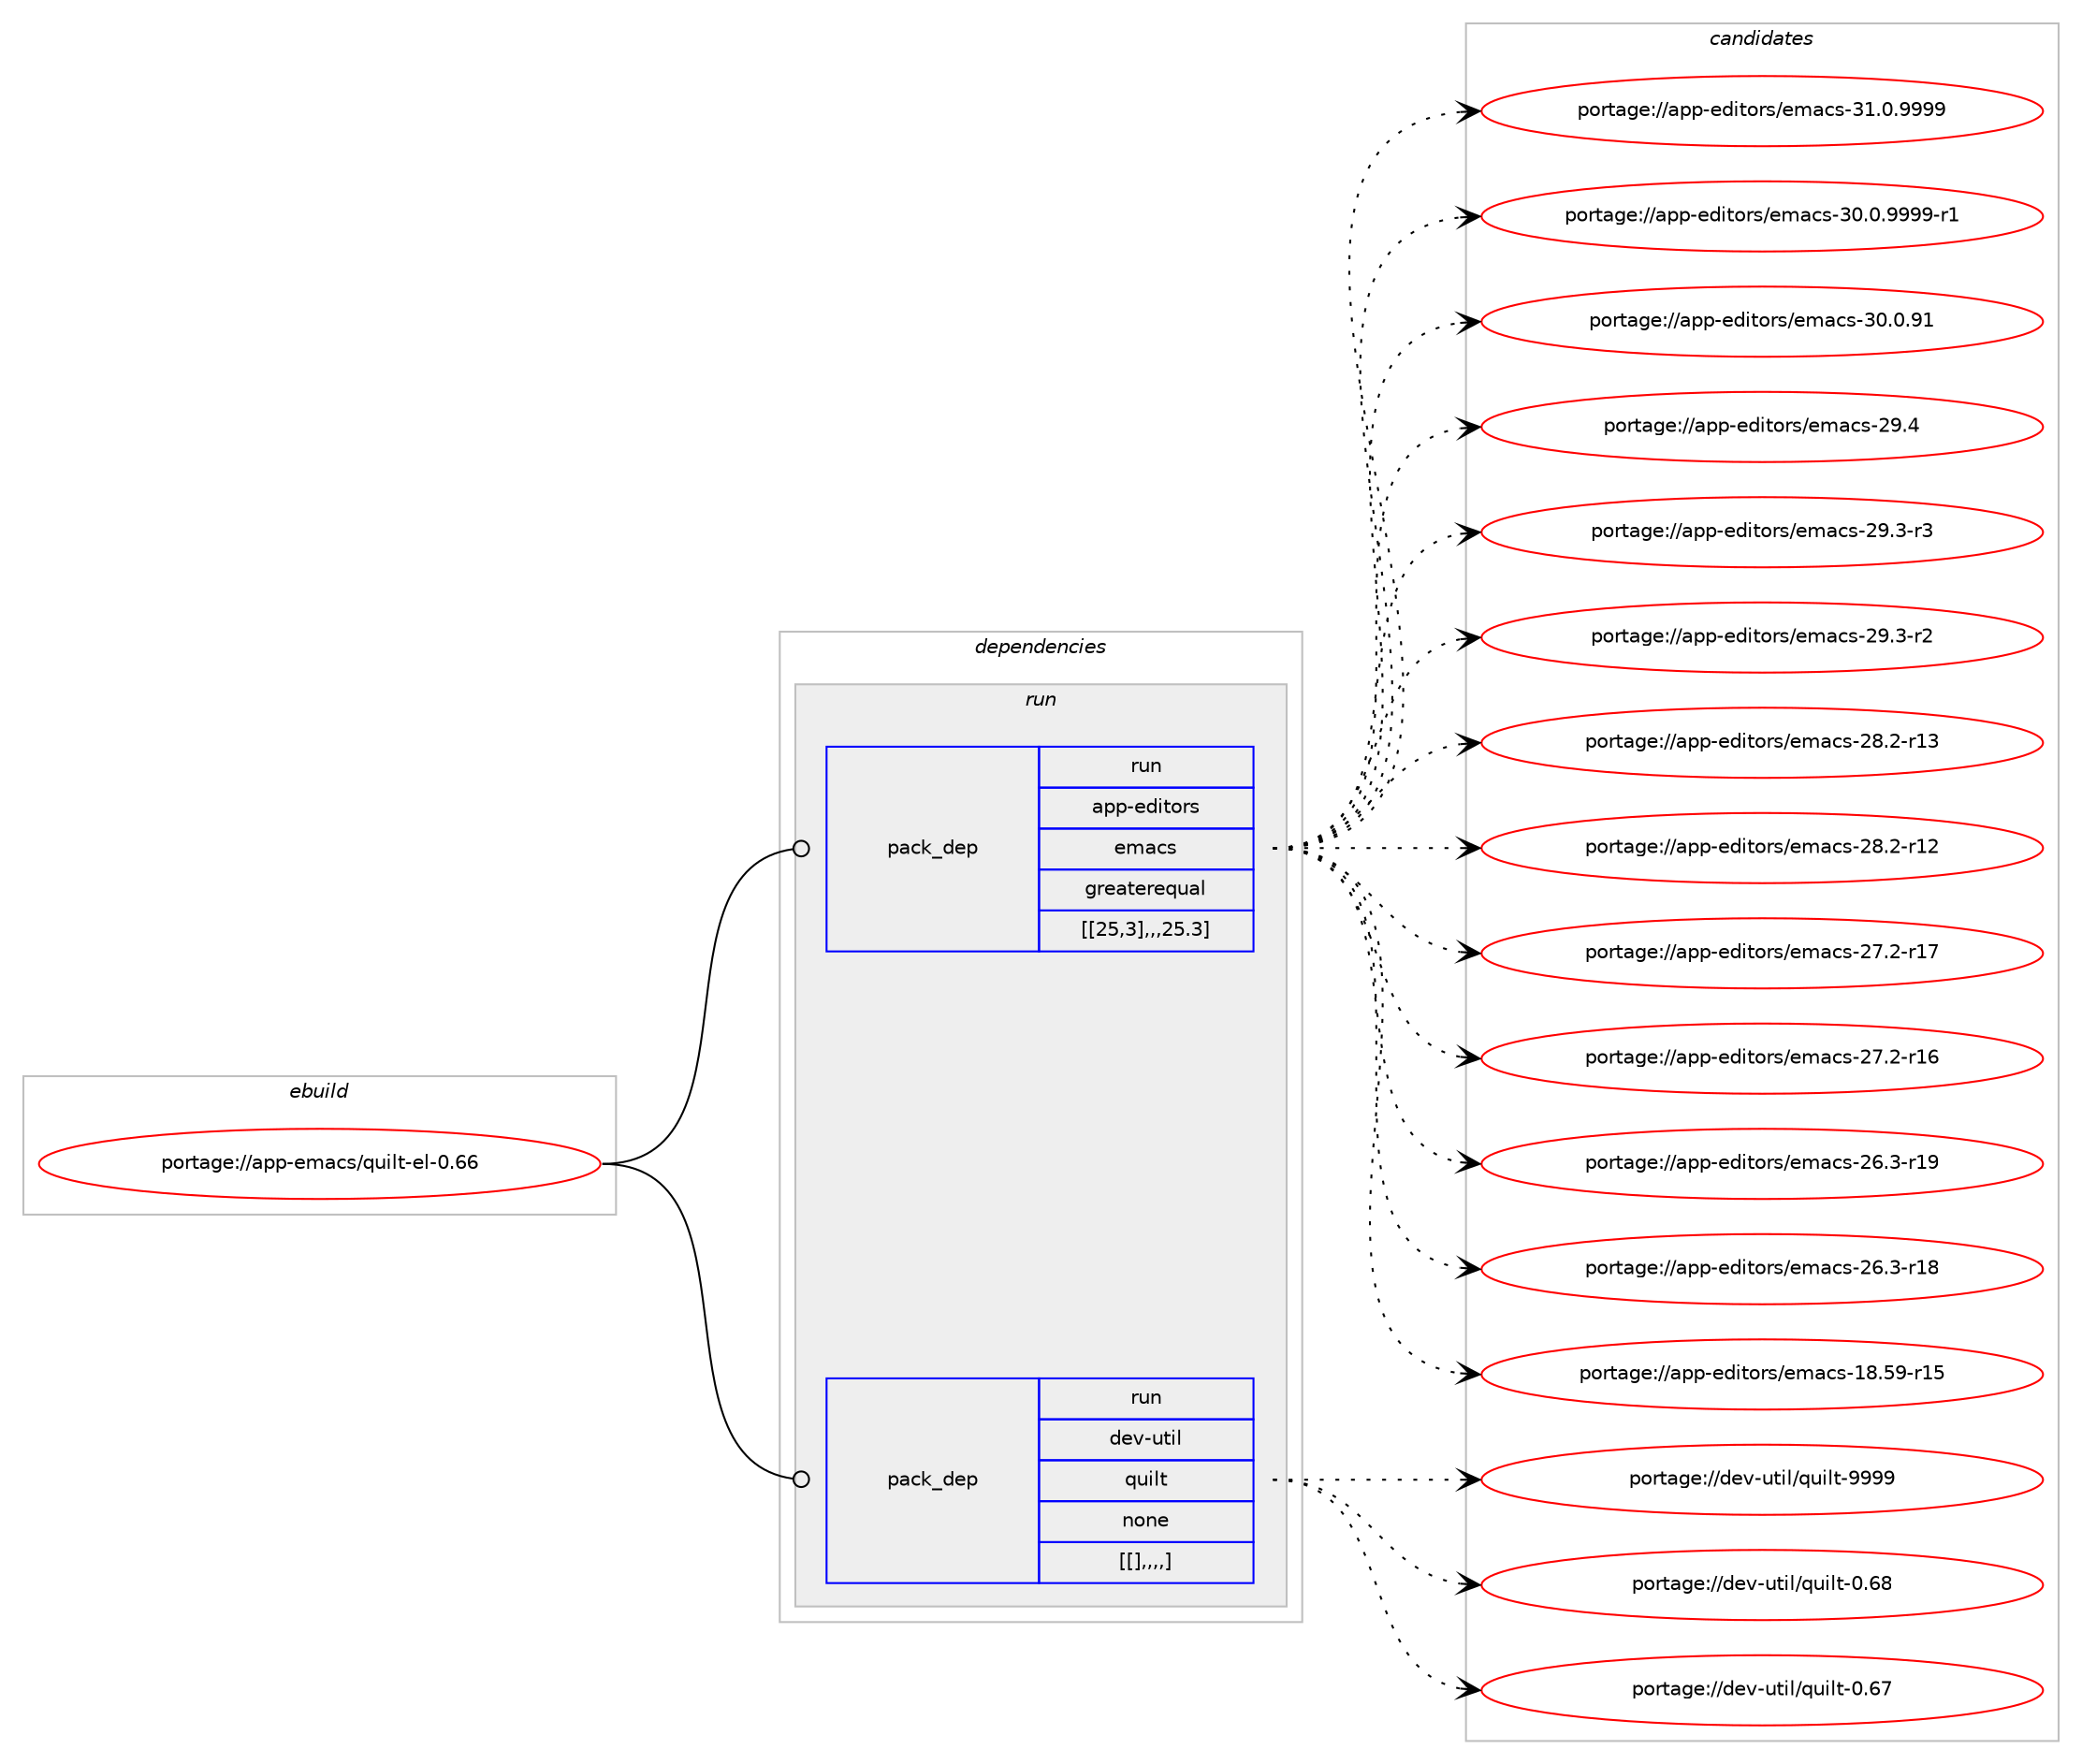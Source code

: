 digraph prolog {

# *************
# Graph options
# *************

newrank=true;
concentrate=true;
compound=true;
graph [rankdir=LR,fontname=Helvetica,fontsize=10,ranksep=1.5];#, ranksep=2.5, nodesep=0.2];
edge  [arrowhead=vee];
node  [fontname=Helvetica,fontsize=10];

# **********
# The ebuild
# **********

subgraph cluster_leftcol {
color=gray;
label=<<i>ebuild</i>>;
id [label="portage://app-emacs/quilt-el-0.66", color=red, width=4, href="../app-emacs/quilt-el-0.66.svg"];
}

# ****************
# The dependencies
# ****************

subgraph cluster_midcol {
color=gray;
label=<<i>dependencies</i>>;
subgraph cluster_compile {
fillcolor="#eeeeee";
style=filled;
label=<<i>compile</i>>;
}
subgraph cluster_compileandrun {
fillcolor="#eeeeee";
style=filled;
label=<<i>compile and run</i>>;
}
subgraph cluster_run {
fillcolor="#eeeeee";
style=filled;
label=<<i>run</i>>;
subgraph pack17057 {
dependency23616 [label=<<TABLE BORDER="0" CELLBORDER="1" CELLSPACING="0" CELLPADDING="4" WIDTH="220"><TR><TD ROWSPAN="6" CELLPADDING="30">pack_dep</TD></TR><TR><TD WIDTH="110">run</TD></TR><TR><TD>app-editors</TD></TR><TR><TD>emacs</TD></TR><TR><TD>greaterequal</TD></TR><TR><TD>[[25,3],,,25.3]</TD></TR></TABLE>>, shape=none, color=blue];
}
id:e -> dependency23616:w [weight=20,style="solid",arrowhead="odot"];
subgraph pack17058 {
dependency23617 [label=<<TABLE BORDER="0" CELLBORDER="1" CELLSPACING="0" CELLPADDING="4" WIDTH="220"><TR><TD ROWSPAN="6" CELLPADDING="30">pack_dep</TD></TR><TR><TD WIDTH="110">run</TD></TR><TR><TD>dev-util</TD></TR><TR><TD>quilt</TD></TR><TR><TD>none</TD></TR><TR><TD>[[],,,,]</TD></TR></TABLE>>, shape=none, color=blue];
}
id:e -> dependency23617:w [weight=20,style="solid",arrowhead="odot"];
}
}

# **************
# The candidates
# **************

subgraph cluster_choices {
rank=same;
color=gray;
label=<<i>candidates</i>>;

subgraph choice17057 {
color=black;
nodesep=1;
choice971121124510110010511611111411547101109979911545514946484657575757 [label="portage://app-editors/emacs-31.0.9999", color=red, width=4,href="../app-editors/emacs-31.0.9999.svg"];
choice9711211245101100105116111114115471011099799115455148464846575757574511449 [label="portage://app-editors/emacs-30.0.9999-r1", color=red, width=4,href="../app-editors/emacs-30.0.9999-r1.svg"];
choice97112112451011001051161111141154710110997991154551484648465749 [label="portage://app-editors/emacs-30.0.91", color=red, width=4,href="../app-editors/emacs-30.0.91.svg"];
choice97112112451011001051161111141154710110997991154550574652 [label="portage://app-editors/emacs-29.4", color=red, width=4,href="../app-editors/emacs-29.4.svg"];
choice971121124510110010511611111411547101109979911545505746514511451 [label="portage://app-editors/emacs-29.3-r3", color=red, width=4,href="../app-editors/emacs-29.3-r3.svg"];
choice971121124510110010511611111411547101109979911545505746514511450 [label="portage://app-editors/emacs-29.3-r2", color=red, width=4,href="../app-editors/emacs-29.3-r2.svg"];
choice97112112451011001051161111141154710110997991154550564650451144951 [label="portage://app-editors/emacs-28.2-r13", color=red, width=4,href="../app-editors/emacs-28.2-r13.svg"];
choice97112112451011001051161111141154710110997991154550564650451144950 [label="portage://app-editors/emacs-28.2-r12", color=red, width=4,href="../app-editors/emacs-28.2-r12.svg"];
choice97112112451011001051161111141154710110997991154550554650451144955 [label="portage://app-editors/emacs-27.2-r17", color=red, width=4,href="../app-editors/emacs-27.2-r17.svg"];
choice97112112451011001051161111141154710110997991154550554650451144954 [label="portage://app-editors/emacs-27.2-r16", color=red, width=4,href="../app-editors/emacs-27.2-r16.svg"];
choice97112112451011001051161111141154710110997991154550544651451144957 [label="portage://app-editors/emacs-26.3-r19", color=red, width=4,href="../app-editors/emacs-26.3-r19.svg"];
choice97112112451011001051161111141154710110997991154550544651451144956 [label="portage://app-editors/emacs-26.3-r18", color=red, width=4,href="../app-editors/emacs-26.3-r18.svg"];
choice9711211245101100105116111114115471011099799115454956465357451144953 [label="portage://app-editors/emacs-18.59-r15", color=red, width=4,href="../app-editors/emacs-18.59-r15.svg"];
dependency23616:e -> choice971121124510110010511611111411547101109979911545514946484657575757:w [style=dotted,weight="100"];
dependency23616:e -> choice9711211245101100105116111114115471011099799115455148464846575757574511449:w [style=dotted,weight="100"];
dependency23616:e -> choice97112112451011001051161111141154710110997991154551484648465749:w [style=dotted,weight="100"];
dependency23616:e -> choice97112112451011001051161111141154710110997991154550574652:w [style=dotted,weight="100"];
dependency23616:e -> choice971121124510110010511611111411547101109979911545505746514511451:w [style=dotted,weight="100"];
dependency23616:e -> choice971121124510110010511611111411547101109979911545505746514511450:w [style=dotted,weight="100"];
dependency23616:e -> choice97112112451011001051161111141154710110997991154550564650451144951:w [style=dotted,weight="100"];
dependency23616:e -> choice97112112451011001051161111141154710110997991154550564650451144950:w [style=dotted,weight="100"];
dependency23616:e -> choice97112112451011001051161111141154710110997991154550554650451144955:w [style=dotted,weight="100"];
dependency23616:e -> choice97112112451011001051161111141154710110997991154550554650451144954:w [style=dotted,weight="100"];
dependency23616:e -> choice97112112451011001051161111141154710110997991154550544651451144957:w [style=dotted,weight="100"];
dependency23616:e -> choice97112112451011001051161111141154710110997991154550544651451144956:w [style=dotted,weight="100"];
dependency23616:e -> choice9711211245101100105116111114115471011099799115454956465357451144953:w [style=dotted,weight="100"];
}
subgraph choice17058 {
color=black;
nodesep=1;
choice10010111845117116105108471131171051081164557575757 [label="portage://dev-util/quilt-9999", color=red, width=4,href="../dev-util/quilt-9999.svg"];
choice10010111845117116105108471131171051081164548465456 [label="portage://dev-util/quilt-0.68", color=red, width=4,href="../dev-util/quilt-0.68.svg"];
choice10010111845117116105108471131171051081164548465455 [label="portage://dev-util/quilt-0.67", color=red, width=4,href="../dev-util/quilt-0.67.svg"];
dependency23617:e -> choice10010111845117116105108471131171051081164557575757:w [style=dotted,weight="100"];
dependency23617:e -> choice10010111845117116105108471131171051081164548465456:w [style=dotted,weight="100"];
dependency23617:e -> choice10010111845117116105108471131171051081164548465455:w [style=dotted,weight="100"];
}
}

}
